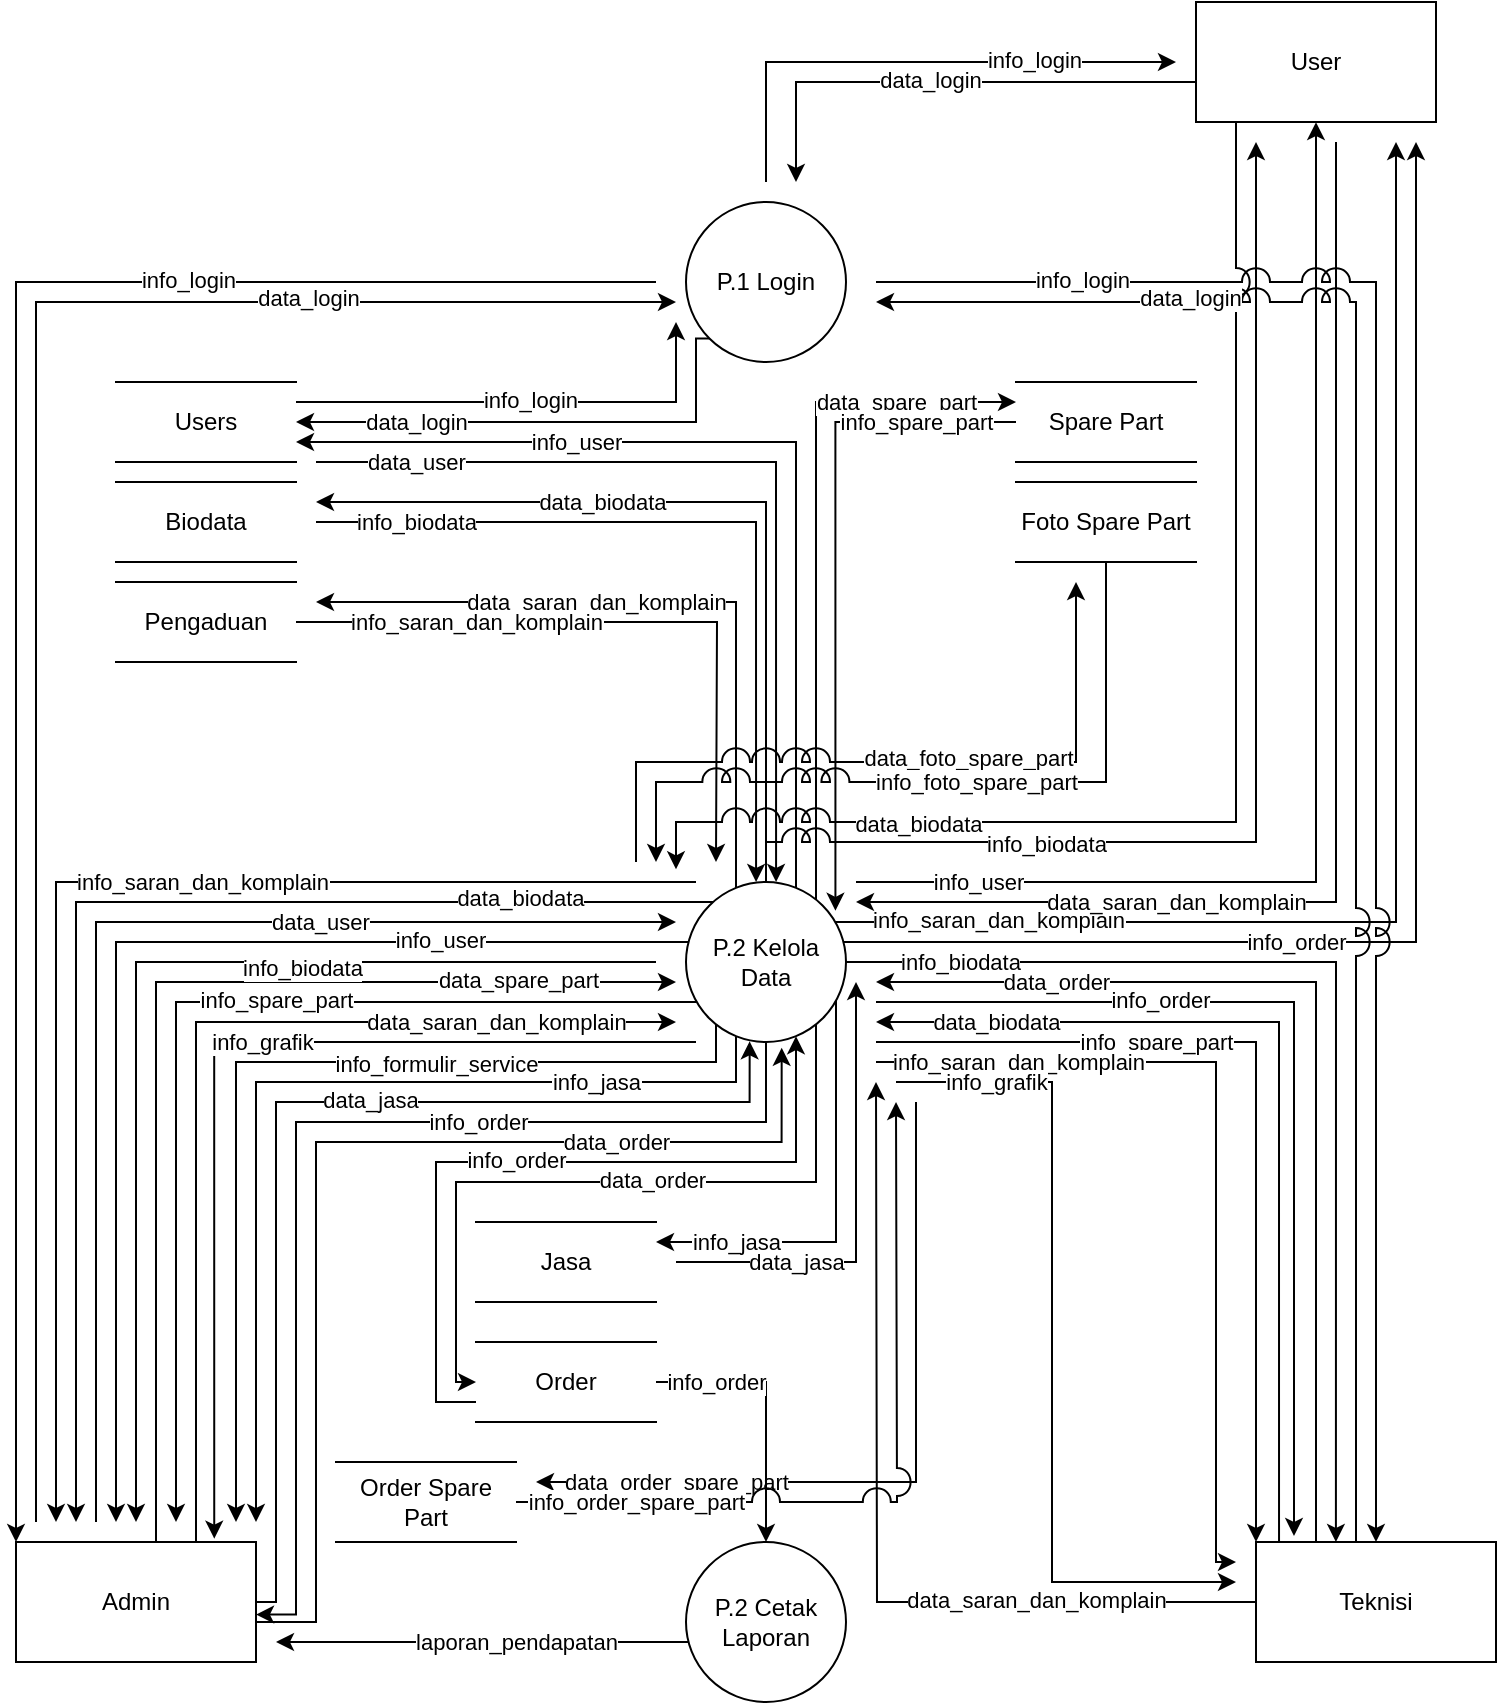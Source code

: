 <mxfile version="14.6.9" type="device"><diagram id="U1aUKd-oAJayT0kIwWHU" name="Page-1"><mxGraphModel dx="1038" dy="580" grid="1" gridSize="10" guides="1" tooltips="1" connect="1" arrows="1" fold="1" page="1" pageScale="1" pageWidth="850" pageHeight="1100" background="#ffffff" math="0" shadow="0"><root><mxCell id="0"/><mxCell id="1" parent="0"/><mxCell id="84pBoFDBWxEgKY70mwYB-7" style="edgeStyle=orthogonalEdgeStyle;rounded=0;orthogonalLoop=1;jettySize=auto;html=1;" parent="1" target="84pBoFDBWxEgKY70mwYB-1" edge="1"><mxGeometry relative="1" as="geometry"><mxPoint x="370" y="150" as="sourcePoint"/><Array as="points"><mxPoint x="50" y="150"/></Array></mxGeometry></mxCell><mxCell id="6ToEHtozlvZLyTVwhVOQ-12" value="info_login" style="edgeLabel;html=1;align=center;verticalAlign=middle;resizable=0;points=[];" parent="84pBoFDBWxEgKY70mwYB-7" vertex="1" connectable="0"><mxGeometry x="-0.507" y="-1" relative="1" as="geometry"><mxPoint as="offset"/></mxGeometry></mxCell><mxCell id="6ToEHtozlvZLyTVwhVOQ-20" style="edgeStyle=orthogonalEdgeStyle;rounded=0;orthogonalLoop=1;jettySize=auto;html=1;" parent="1" source="84pBoFDBWxEgKY70mwYB-1" edge="1"><mxGeometry relative="1" as="geometry"><mxPoint x="380" y="500" as="targetPoint"/><Array as="points"><mxPoint x="120" y="500"/></Array></mxGeometry></mxCell><mxCell id="6ToEHtozlvZLyTVwhVOQ-21" value="data_spare_part" style="edgeLabel;html=1;align=center;verticalAlign=middle;resizable=0;points=[];" parent="6ToEHtozlvZLyTVwhVOQ-20" vertex="1" connectable="0"><mxGeometry x="0.502" y="1" relative="1" as="geometry"><mxPoint x="55" as="offset"/></mxGeometry></mxCell><mxCell id="6ToEHtozlvZLyTVwhVOQ-27" style="edgeStyle=orthogonalEdgeStyle;rounded=0;orthogonalLoop=1;jettySize=auto;html=1;" parent="1" edge="1"><mxGeometry relative="1" as="geometry"><mxPoint x="380" y="470" as="targetPoint"/><mxPoint x="90" y="770" as="sourcePoint"/><Array as="points"><mxPoint x="90" y="770"/><mxPoint x="90" y="470"/></Array></mxGeometry></mxCell><mxCell id="6ToEHtozlvZLyTVwhVOQ-28" value="data_user" style="edgeLabel;html=1;align=center;verticalAlign=middle;resizable=0;points=[];" parent="6ToEHtozlvZLyTVwhVOQ-27" vertex="1" connectable="0"><mxGeometry x="0.395" relative="1" as="geometry"><mxPoint as="offset"/></mxGeometry></mxCell><mxCell id="6ToEHtozlvZLyTVwhVOQ-37" style="edgeStyle=orthogonalEdgeStyle;rounded=0;orthogonalLoop=1;jettySize=auto;html=1;" parent="1" source="84pBoFDBWxEgKY70mwYB-1" edge="1"><mxGeometry relative="1" as="geometry"><mxPoint x="380" y="520" as="targetPoint"/><Array as="points"><mxPoint x="140" y="520"/></Array></mxGeometry></mxCell><mxCell id="6ToEHtozlvZLyTVwhVOQ-38" value="data_saran_dan_komplain" style="edgeLabel;html=1;align=center;verticalAlign=middle;resizable=0;points=[];" parent="6ToEHtozlvZLyTVwhVOQ-37" vertex="1" connectable="0"><mxGeometry x="0.608" y="-3" relative="1" as="geometry"><mxPoint x="8" y="-3" as="offset"/></mxGeometry></mxCell><mxCell id="6ToEHtozlvZLyTVwhVOQ-62" style="edgeStyle=orthogonalEdgeStyle;rounded=0;orthogonalLoop=1;jettySize=auto;html=1;entryX=0.398;entryY=0.996;entryDx=0;entryDy=0;entryPerimeter=0;" parent="1" source="84pBoFDBWxEgKY70mwYB-1" target="84pBoFDBWxEgKY70mwYB-3" edge="1"><mxGeometry relative="1" as="geometry"><Array as="points"><mxPoint x="180" y="810"/><mxPoint x="180" y="560"/><mxPoint x="417" y="560"/></Array></mxGeometry></mxCell><mxCell id="6ToEHtozlvZLyTVwhVOQ-63" value="data_jasa" style="edgeLabel;html=1;align=center;verticalAlign=middle;resizable=0;points=[];" parent="6ToEHtozlvZLyTVwhVOQ-62" vertex="1" connectable="0"><mxGeometry x="0.164" y="1" relative="1" as="geometry"><mxPoint as="offset"/></mxGeometry></mxCell><mxCell id="6ToEHtozlvZLyTVwhVOQ-71" style="edgeStyle=orthogonalEdgeStyle;rounded=0;orthogonalLoop=1;jettySize=auto;html=1;entryX=0.598;entryY=1.036;entryDx=0;entryDy=0;entryPerimeter=0;" parent="1" source="84pBoFDBWxEgKY70mwYB-1" target="84pBoFDBWxEgKY70mwYB-3" edge="1"><mxGeometry relative="1" as="geometry"><Array as="points"><mxPoint x="200" y="820"/><mxPoint x="200" y="580"/><mxPoint x="433" y="580"/></Array></mxGeometry></mxCell><mxCell id="6ToEHtozlvZLyTVwhVOQ-72" value="data_order" style="edgeLabel;html=1;align=center;verticalAlign=middle;resizable=0;points=[];" parent="6ToEHtozlvZLyTVwhVOQ-71" vertex="1" connectable="0"><mxGeometry x="0.443" relative="1" as="geometry"><mxPoint x="23" as="offset"/></mxGeometry></mxCell><mxCell id="84pBoFDBWxEgKY70mwYB-1" value="Admin" style="rounded=0;whiteSpace=wrap;html=1;" parent="1" vertex="1"><mxGeometry x="50" y="780" width="120" height="60" as="geometry"/></mxCell><mxCell id="84pBoFDBWxEgKY70mwYB-15" style="edgeStyle=orthogonalEdgeStyle;rounded=0;orthogonalLoop=1;jettySize=auto;html=1;entryX=1;entryY=0.5;entryDx=0;entryDy=0;exitX=0;exitY=1;exitDx=0;exitDy=0;" parent="1" source="84pBoFDBWxEgKY70mwYB-2" target="84pBoFDBWxEgKY70mwYB-11" edge="1"><mxGeometry relative="1" as="geometry"><mxPoint x="230" y="50.0" as="targetPoint"/><mxPoint x="400" y="100" as="sourcePoint"/><Array as="points"><mxPoint x="390" y="178"/><mxPoint x="390" y="220"/></Array></mxGeometry></mxCell><mxCell id="6ToEHtozlvZLyTVwhVOQ-14" value="data_login" style="edgeLabel;html=1;align=center;verticalAlign=middle;resizable=0;points=[];" parent="84pBoFDBWxEgKY70mwYB-15" vertex="1" connectable="0"><mxGeometry x="0.52" relative="1" as="geometry"><mxPoint as="offset"/></mxGeometry></mxCell><mxCell id="84pBoFDBWxEgKY70mwYB-2" value="P.1 Login" style="ellipse;whiteSpace=wrap;html=1;aspect=fixed;" parent="1" vertex="1"><mxGeometry x="385" y="110" width="80" height="80" as="geometry"/></mxCell><mxCell id="84pBoFDBWxEgKY70mwYB-18" style="edgeStyle=orthogonalEdgeStyle;rounded=0;orthogonalLoop=1;jettySize=auto;html=1;" parent="1" edge="1"><mxGeometry relative="1" as="geometry"><mxPoint x="110" y="770" as="targetPoint"/><mxPoint x="370" y="490" as="sourcePoint"/><Array as="points"><mxPoint x="110" y="490"/><mxPoint x="110" y="770"/></Array></mxGeometry></mxCell><mxCell id="6ToEHtozlvZLyTVwhVOQ-13" value="info_biodata" style="edgeLabel;html=1;align=center;verticalAlign=middle;resizable=0;points=[];" parent="84pBoFDBWxEgKY70mwYB-18" vertex="1" connectable="0"><mxGeometry x="-0.344" y="3" relative="1" as="geometry"><mxPoint as="offset"/></mxGeometry></mxCell><mxCell id="6ToEHtozlvZLyTVwhVOQ-1" style="edgeStyle=orthogonalEdgeStyle;rounded=0;orthogonalLoop=1;jettySize=auto;html=1;entryX=0.333;entryY=0;entryDx=0;entryDy=0;entryPerimeter=0;" parent="1" source="84pBoFDBWxEgKY70mwYB-3" target="84pBoFDBWxEgKY70mwYB-5" edge="1"><mxGeometry relative="1" as="geometry"><mxPoint x="710" y="770" as="targetPoint"/><Array as="points"><mxPoint x="710" y="490"/></Array></mxGeometry></mxCell><mxCell id="6ToEHtozlvZLyTVwhVOQ-8" value="info_biodata" style="edgeLabel;html=1;align=center;verticalAlign=middle;resizable=0;points=[];" parent="6ToEHtozlvZLyTVwhVOQ-1" vertex="1" connectable="0"><mxGeometry x="-0.616" y="-2" relative="1" as="geometry"><mxPoint x="-46" y="-2" as="offset"/></mxGeometry></mxCell><mxCell id="6ToEHtozlvZLyTVwhVOQ-22" style="edgeStyle=orthogonalEdgeStyle;rounded=0;orthogonalLoop=1;jettySize=auto;html=1;" parent="1" source="84pBoFDBWxEgKY70mwYB-3" edge="1"><mxGeometry relative="1" as="geometry"><mxPoint x="130" y="770" as="targetPoint"/><Array as="points"><mxPoint x="130" y="510"/><mxPoint x="130" y="770"/></Array></mxGeometry></mxCell><mxCell id="6ToEHtozlvZLyTVwhVOQ-23" value="info_spare_part" style="edgeLabel;html=1;align=center;verticalAlign=middle;resizable=0;points=[];" parent="6ToEHtozlvZLyTVwhVOQ-22" vertex="1" connectable="0"><mxGeometry x="-0.69" y="-1" relative="1" as="geometry"><mxPoint x="-130" as="offset"/></mxGeometry></mxCell><mxCell id="6ToEHtozlvZLyTVwhVOQ-24" style="edgeStyle=orthogonalEdgeStyle;rounded=0;orthogonalLoop=1;jettySize=auto;html=1;" parent="1" source="84pBoFDBWxEgKY70mwYB-3" edge="1"><mxGeometry relative="1" as="geometry"><mxPoint x="100" y="770" as="targetPoint"/><Array as="points"><mxPoint x="100" y="480"/><mxPoint x="100" y="770"/></Array></mxGeometry></mxCell><mxCell id="6ToEHtozlvZLyTVwhVOQ-25" value="info_user" style="edgeLabel;html=1;align=center;verticalAlign=middle;resizable=0;points=[];" parent="6ToEHtozlvZLyTVwhVOQ-24" vertex="1" connectable="0"><mxGeometry x="-0.568" y="-1" relative="1" as="geometry"><mxPoint as="offset"/></mxGeometry></mxCell><mxCell id="6ToEHtozlvZLyTVwhVOQ-29" style="edgeStyle=orthogonalEdgeStyle;rounded=0;orthogonalLoop=1;jettySize=auto;html=1;" parent="1" source="84pBoFDBWxEgKY70mwYB-3" edge="1"><mxGeometry relative="1" as="geometry"><mxPoint x="200" y="260" as="targetPoint"/><Array as="points"><mxPoint x="425" y="260"/><mxPoint x="260" y="260"/></Array></mxGeometry></mxCell><mxCell id="6ToEHtozlvZLyTVwhVOQ-30" value="data_biodata" style="edgeLabel;html=1;align=center;verticalAlign=middle;resizable=0;points=[];" parent="6ToEHtozlvZLyTVwhVOQ-29" vertex="1" connectable="0"><mxGeometry x="0.42" y="1" relative="1" as="geometry"><mxPoint x="22" y="-1" as="offset"/></mxGeometry></mxCell><mxCell id="6ToEHtozlvZLyTVwhVOQ-33" style="edgeStyle=orthogonalEdgeStyle;rounded=0;orthogonalLoop=1;jettySize=auto;html=1;" parent="1" source="84pBoFDBWxEgKY70mwYB-3" edge="1"><mxGeometry relative="1" as="geometry"><mxPoint x="80" y="770" as="targetPoint"/><Array as="points"><mxPoint x="80" y="460"/><mxPoint x="80" y="770"/></Array></mxGeometry></mxCell><mxCell id="6ToEHtozlvZLyTVwhVOQ-34" value="data_biodata" style="edgeLabel;html=1;align=center;verticalAlign=middle;resizable=0;points=[];" parent="6ToEHtozlvZLyTVwhVOQ-33" vertex="1" connectable="0"><mxGeometry x="-0.693" y="-2" relative="1" as="geometry"><mxPoint as="offset"/></mxGeometry></mxCell><mxCell id="6ToEHtozlvZLyTVwhVOQ-35" style="edgeStyle=orthogonalEdgeStyle;rounded=0;orthogonalLoop=1;jettySize=auto;html=1;" parent="1" edge="1"><mxGeometry relative="1" as="geometry"><mxPoint x="70" y="770" as="targetPoint"/><mxPoint x="390" y="450" as="sourcePoint"/><Array as="points"><mxPoint x="70" y="450"/><mxPoint x="70" y="770"/></Array></mxGeometry></mxCell><mxCell id="6ToEHtozlvZLyTVwhVOQ-36" value="info_saran_dan_komplain" style="edgeLabel;html=1;align=center;verticalAlign=middle;resizable=0;points=[];" parent="6ToEHtozlvZLyTVwhVOQ-35" vertex="1" connectable="0"><mxGeometry x="-0.145" relative="1" as="geometry"><mxPoint x="26" as="offset"/></mxGeometry></mxCell><mxCell id="6ToEHtozlvZLyTVwhVOQ-39" style="edgeStyle=orthogonalEdgeStyle;rounded=0;orthogonalLoop=1;jettySize=auto;html=1;entryX=0.826;entryY=-0.028;entryDx=0;entryDy=0;entryPerimeter=0;" parent="1" target="84pBoFDBWxEgKY70mwYB-1" edge="1"><mxGeometry relative="1" as="geometry"><mxPoint x="390" y="530" as="sourcePoint"/><Array as="points"><mxPoint x="149" y="530"/></Array></mxGeometry></mxCell><mxCell id="6ToEHtozlvZLyTVwhVOQ-40" value="info_grafik" style="edgeLabel;html=1;align=center;verticalAlign=middle;resizable=0;points=[];" parent="6ToEHtozlvZLyTVwhVOQ-39" vertex="1" connectable="0"><mxGeometry x="-0.11" relative="1" as="geometry"><mxPoint as="offset"/></mxGeometry></mxCell><mxCell id="6ToEHtozlvZLyTVwhVOQ-41" style="edgeStyle=orthogonalEdgeStyle;rounded=0;orthogonalLoop=1;jettySize=auto;html=1;" parent="1" source="84pBoFDBWxEgKY70mwYB-3" edge="1"><mxGeometry relative="1" as="geometry"><mxPoint x="160.0" y="770" as="targetPoint"/><Array as="points"><mxPoint x="400" y="540"/><mxPoint x="160" y="540"/></Array></mxGeometry></mxCell><mxCell id="6ToEHtozlvZLyTVwhVOQ-42" value="info_formulir_service" style="edgeLabel;html=1;align=center;verticalAlign=middle;resizable=0;points=[];" parent="6ToEHtozlvZLyTVwhVOQ-41" vertex="1" connectable="0"><mxGeometry x="-0.296" y="1" relative="1" as="geometry"><mxPoint x="13" as="offset"/></mxGeometry></mxCell><mxCell id="6ToEHtozlvZLyTVwhVOQ-44" style="edgeStyle=orthogonalEdgeStyle;rounded=0;orthogonalLoop=1;jettySize=auto;html=1;entryX=1;entryY=0.75;entryDx=0;entryDy=0;" parent="1" source="84pBoFDBWxEgKY70mwYB-3" target="84pBoFDBWxEgKY70mwYB-11" edge="1"><mxGeometry relative="1" as="geometry"><Array as="points"><mxPoint x="440" y="230"/></Array></mxGeometry></mxCell><mxCell id="6ToEHtozlvZLyTVwhVOQ-45" value="info_user" style="edgeLabel;html=1;align=center;verticalAlign=middle;resizable=0;points=[];" parent="6ToEHtozlvZLyTVwhVOQ-44" vertex="1" connectable="0"><mxGeometry x="0.409" y="2" relative="1" as="geometry"><mxPoint y="-2" as="offset"/></mxGeometry></mxCell><mxCell id="6ToEHtozlvZLyTVwhVOQ-49" style="edgeStyle=orthogonalEdgeStyle;rounded=0;orthogonalLoop=1;jettySize=auto;html=1;entryX=0;entryY=0.25;entryDx=0;entryDy=0;" parent="1" source="84pBoFDBWxEgKY70mwYB-3" target="6ToEHtozlvZLyTVwhVOQ-48" edge="1"><mxGeometry relative="1" as="geometry"><mxPoint x="470" y="210" as="targetPoint"/><Array as="points"><mxPoint x="450" y="210"/></Array></mxGeometry></mxCell><mxCell id="6ToEHtozlvZLyTVwhVOQ-50" value="data_spare_part" style="edgeLabel;html=1;align=center;verticalAlign=middle;resizable=0;points=[];" parent="6ToEHtozlvZLyTVwhVOQ-49" vertex="1" connectable="0"><mxGeometry x="0.77" relative="1" as="geometry"><mxPoint x="-20" as="offset"/></mxGeometry></mxCell><mxCell id="6ToEHtozlvZLyTVwhVOQ-54" style="edgeStyle=orthogonalEdgeStyle;rounded=0;orthogonalLoop=1;jettySize=auto;html=1;" parent="1" source="84pBoFDBWxEgKY70mwYB-3" edge="1"><mxGeometry relative="1" as="geometry"><mxPoint x="370" y="630" as="targetPoint"/><Array as="points"><mxPoint x="460" y="630"/></Array></mxGeometry></mxCell><mxCell id="6ToEHtozlvZLyTVwhVOQ-55" value="info_jasa" style="edgeLabel;html=1;align=center;verticalAlign=middle;resizable=0;points=[];" parent="6ToEHtozlvZLyTVwhVOQ-54" vertex="1" connectable="0"><mxGeometry x="0.489" y="3" relative="1" as="geometry"><mxPoint x="-14" y="-3" as="offset"/></mxGeometry></mxCell><mxCell id="6ToEHtozlvZLyTVwhVOQ-56" style="edgeStyle=orthogonalEdgeStyle;rounded=0;orthogonalLoop=1;jettySize=auto;html=1;" parent="1" edge="1"><mxGeometry relative="1" as="geometry"><mxPoint x="470" y="500" as="targetPoint"/><mxPoint x="380" y="640" as="sourcePoint"/><Array as="points"><mxPoint x="380" y="640"/><mxPoint x="470" y="640"/></Array></mxGeometry></mxCell><mxCell id="6ToEHtozlvZLyTVwhVOQ-59" value="data_jasa" style="edgeLabel;html=1;align=center;verticalAlign=middle;resizable=0;points=[];" parent="6ToEHtozlvZLyTVwhVOQ-56" vertex="1" connectable="0"><mxGeometry x="-0.045" y="-1" relative="1" as="geometry"><mxPoint x="-31" y="20" as="offset"/></mxGeometry></mxCell><mxCell id="6ToEHtozlvZLyTVwhVOQ-60" style="edgeStyle=orthogonalEdgeStyle;rounded=0;orthogonalLoop=1;jettySize=auto;html=1;" parent="1" source="84pBoFDBWxEgKY70mwYB-3" edge="1"><mxGeometry relative="1" as="geometry"><mxPoint x="170" y="770" as="targetPoint"/><Array as="points"><mxPoint x="410" y="550"/><mxPoint x="170" y="550"/></Array></mxGeometry></mxCell><mxCell id="6ToEHtozlvZLyTVwhVOQ-61" value="info_jasa" style="edgeLabel;html=1;align=center;verticalAlign=middle;resizable=0;points=[];" parent="6ToEHtozlvZLyTVwhVOQ-60" vertex="1" connectable="0"><mxGeometry x="-0.537" relative="1" as="geometry"><mxPoint x="19" as="offset"/></mxGeometry></mxCell><mxCell id="6ToEHtozlvZLyTVwhVOQ-65" style="edgeStyle=orthogonalEdgeStyle;rounded=0;orthogonalLoop=1;jettySize=auto;html=1;" parent="1" source="84pBoFDBWxEgKY70mwYB-3" edge="1"><mxGeometry relative="1" as="geometry"><mxPoint x="200" y="310" as="targetPoint"/><Array as="points"><mxPoint x="410" y="310"/></Array></mxGeometry></mxCell><mxCell id="6ToEHtozlvZLyTVwhVOQ-66" value="data_saran_dan_komplain" style="edgeLabel;html=1;align=center;verticalAlign=middle;resizable=0;points=[];" parent="6ToEHtozlvZLyTVwhVOQ-65" vertex="1" connectable="0"><mxGeometry x="0.626" y="1" relative="1" as="geometry"><mxPoint x="74" y="-1" as="offset"/></mxGeometry></mxCell><mxCell id="6ToEHtozlvZLyTVwhVOQ-69" style="edgeStyle=orthogonalEdgeStyle;rounded=0;orthogonalLoop=1;jettySize=auto;html=1;entryX=1;entryY=0.605;entryDx=0;entryDy=0;entryPerimeter=0;" parent="1" source="84pBoFDBWxEgKY70mwYB-3" target="84pBoFDBWxEgKY70mwYB-1" edge="1"><mxGeometry relative="1" as="geometry"><mxPoint x="190" y="790" as="targetPoint"/><Array as="points"><mxPoint x="425" y="570"/><mxPoint x="190" y="570"/><mxPoint x="190" y="816"/></Array></mxGeometry></mxCell><mxCell id="6ToEHtozlvZLyTVwhVOQ-70" value="info_order" style="edgeLabel;html=1;align=center;verticalAlign=middle;resizable=0;points=[];" parent="6ToEHtozlvZLyTVwhVOQ-69" vertex="1" connectable="0"><mxGeometry x="-0.31" y="2" relative="1" as="geometry"><mxPoint x="2" y="-2" as="offset"/></mxGeometry></mxCell><mxCell id="6ToEHtozlvZLyTVwhVOQ-74" style="edgeStyle=orthogonalEdgeStyle;rounded=0;orthogonalLoop=1;jettySize=auto;html=1;exitX=0;exitY=0.75;exitDx=0;exitDy=0;" parent="1" source="6ToEHtozlvZLyTVwhVOQ-73" target="84pBoFDBWxEgKY70mwYB-3" edge="1"><mxGeometry relative="1" as="geometry"><Array as="points"><mxPoint x="260" y="710"/><mxPoint x="260" y="590"/><mxPoint x="440" y="590"/></Array></mxGeometry></mxCell><mxCell id="6ToEHtozlvZLyTVwhVOQ-75" value="info_order" style="edgeLabel;html=1;align=center;verticalAlign=middle;resizable=0;points=[];" parent="6ToEHtozlvZLyTVwhVOQ-74" vertex="1" connectable="0"><mxGeometry x="0.206" y="1" relative="1" as="geometry"><mxPoint x="-51" as="offset"/></mxGeometry></mxCell><mxCell id="6ToEHtozlvZLyTVwhVOQ-76" style="edgeStyle=orthogonalEdgeStyle;rounded=0;orthogonalLoop=1;jettySize=auto;html=1;entryX=0;entryY=0.5;entryDx=0;entryDy=0;" parent="1" source="84pBoFDBWxEgKY70mwYB-3" target="6ToEHtozlvZLyTVwhVOQ-73" edge="1"><mxGeometry relative="1" as="geometry"><Array as="points"><mxPoint x="450" y="600"/><mxPoint x="270" y="600"/><mxPoint x="270" y="700"/></Array></mxGeometry></mxCell><mxCell id="6ToEHtozlvZLyTVwhVOQ-77" value="data_order" style="edgeLabel;html=1;align=center;verticalAlign=middle;resizable=0;points=[];" parent="6ToEHtozlvZLyTVwhVOQ-76" vertex="1" connectable="0"><mxGeometry x="-0.125" y="-1" relative="1" as="geometry"><mxPoint as="offset"/></mxGeometry></mxCell><mxCell id="6ToEHtozlvZLyTVwhVOQ-85" style="edgeStyle=orthogonalEdgeStyle;rounded=0;orthogonalLoop=1;jettySize=auto;html=1;" parent="1" edge="1"><mxGeometry relative="1" as="geometry"><mxPoint x="689" y="777" as="targetPoint"/><mxPoint x="480" y="510" as="sourcePoint"/><Array as="points"><mxPoint x="689" y="510"/></Array></mxGeometry></mxCell><mxCell id="6ToEHtozlvZLyTVwhVOQ-86" value="info_order" style="edgeLabel;html=1;align=center;verticalAlign=middle;resizable=0;points=[];" parent="6ToEHtozlvZLyTVwhVOQ-85" vertex="1" connectable="0"><mxGeometry x="-0.483" y="1" relative="1" as="geometry"><mxPoint x="19" as="offset"/></mxGeometry></mxCell><mxCell id="6ToEHtozlvZLyTVwhVOQ-87" style="edgeStyle=orthogonalEdgeStyle;rounded=0;orthogonalLoop=1;jettySize=auto;html=1;entryX=0.096;entryY=0.009;entryDx=0;entryDy=0;entryPerimeter=0;exitX=0.096;exitY=0.009;exitDx=0;exitDy=0;exitPerimeter=0;" parent="1" source="84pBoFDBWxEgKY70mwYB-5" edge="1"><mxGeometry relative="1" as="geometry"><mxPoint x="480" y="520" as="targetPoint"/><Array as="points"><mxPoint x="682" y="520"/></Array></mxGeometry></mxCell><mxCell id="6ToEHtozlvZLyTVwhVOQ-88" value="data_biodata" style="edgeLabel;html=1;align=center;verticalAlign=middle;resizable=0;points=[];" parent="6ToEHtozlvZLyTVwhVOQ-87" vertex="1" connectable="0"><mxGeometry x="-0.748" y="2" relative="1" as="geometry"><mxPoint x="-140" y="-203" as="offset"/></mxGeometry></mxCell><mxCell id="6ToEHtozlvZLyTVwhVOQ-89" style="edgeStyle=orthogonalEdgeStyle;rounded=0;orthogonalLoop=1;jettySize=auto;html=1;entryX=0;entryY=0;entryDx=0;entryDy=0;" parent="1" target="84pBoFDBWxEgKY70mwYB-5" edge="1"><mxGeometry relative="1" as="geometry"><mxPoint x="480" y="530" as="sourcePoint"/><Array as="points"><mxPoint x="670" y="530"/></Array></mxGeometry></mxCell><mxCell id="6ToEHtozlvZLyTVwhVOQ-90" value="info_spare_part" style="edgeLabel;html=1;align=center;verticalAlign=middle;resizable=0;points=[];" parent="6ToEHtozlvZLyTVwhVOQ-89" vertex="1" connectable="0"><mxGeometry x="-0.428" y="-1" relative="1" as="geometry"><mxPoint x="14" y="-1" as="offset"/></mxGeometry></mxCell><mxCell id="6ToEHtozlvZLyTVwhVOQ-91" style="edgeStyle=orthogonalEdgeStyle;rounded=0;orthogonalLoop=1;jettySize=auto;html=1;" parent="1" edge="1"><mxGeometry relative="1" as="geometry"><mxPoint x="660" y="790" as="targetPoint"/><mxPoint x="480" y="540" as="sourcePoint"/><Array as="points"><mxPoint x="650" y="540"/><mxPoint x="650" y="790"/></Array></mxGeometry></mxCell><mxCell id="6ToEHtozlvZLyTVwhVOQ-94" value="info_saran_dan_komplain" style="edgeLabel;html=1;align=center;verticalAlign=middle;resizable=0;points=[];" parent="6ToEHtozlvZLyTVwhVOQ-91" vertex="1" connectable="0"><mxGeometry x="-0.807" y="-2" relative="1" as="geometry"><mxPoint x="29" y="-2" as="offset"/></mxGeometry></mxCell><mxCell id="6ToEHtozlvZLyTVwhVOQ-97" style="edgeStyle=orthogonalEdgeStyle;rounded=0;orthogonalLoop=1;jettySize=auto;html=1;" parent="1" edge="1"><mxGeometry relative="1" as="geometry"><mxPoint x="660" y="800" as="targetPoint"/><mxPoint x="490" y="550" as="sourcePoint"/><Array as="points"><mxPoint x="490" y="550"/><mxPoint x="568" y="550"/><mxPoint x="568" y="800"/></Array></mxGeometry></mxCell><mxCell id="6ToEHtozlvZLyTVwhVOQ-98" value="info_grafik" style="edgeLabel;html=1;align=center;verticalAlign=middle;resizable=0;points=[];" parent="6ToEHtozlvZLyTVwhVOQ-97" vertex="1" connectable="0"><mxGeometry x="0.641" relative="1" as="geometry"><mxPoint x="-45" y="-250" as="offset"/></mxGeometry></mxCell><mxCell id="lqfVMm_yyzIFbaKOmKhm-1" style="edgeStyle=orthogonalEdgeStyle;rounded=0;orthogonalLoop=1;jettySize=auto;html=1;" parent="1" source="84pBoFDBWxEgKY70mwYB-3" edge="1"><mxGeometry relative="1" as="geometry"><mxPoint x="750" y="80" as="targetPoint"/><Array as="points"><mxPoint x="750" y="480"/></Array></mxGeometry></mxCell><mxCell id="lqfVMm_yyzIFbaKOmKhm-2" value="info_order" style="edgeLabel;html=1;align=center;verticalAlign=middle;resizable=0;points=[];" parent="lqfVMm_yyzIFbaKOmKhm-1" vertex="1" connectable="0"><mxGeometry x="-0.652" relative="1" as="geometry"><mxPoint x="107" as="offset"/></mxGeometry></mxCell><mxCell id="lqfVMm_yyzIFbaKOmKhm-3" style="edgeStyle=orthogonalEdgeStyle;rounded=0;orthogonalLoop=1;jettySize=auto;html=1;" parent="1" source="84pBoFDBWxEgKY70mwYB-3" edge="1"><mxGeometry relative="1" as="geometry"><mxPoint x="740" y="80" as="targetPoint"/><Array as="points"><mxPoint x="740" y="470"/></Array></mxGeometry></mxCell><mxCell id="lqfVMm_yyzIFbaKOmKhm-4" value="info_saran_dan_komplain" style="edgeLabel;html=1;align=center;verticalAlign=middle;resizable=0;points=[];" parent="lqfVMm_yyzIFbaKOmKhm-3" vertex="1" connectable="0"><mxGeometry x="-0.565" y="1" relative="1" as="geometry"><mxPoint x="-65" as="offset"/></mxGeometry></mxCell><mxCell id="lqfVMm_yyzIFbaKOmKhm-5" style="edgeStyle=orthogonalEdgeStyle;rounded=0;orthogonalLoop=1;jettySize=auto;html=1;" parent="1" edge="1"><mxGeometry relative="1" as="geometry"><mxPoint x="470" y="460" as="targetPoint"/><mxPoint x="710" y="80" as="sourcePoint"/><Array as="points"><mxPoint x="710" y="460"/></Array></mxGeometry></mxCell><mxCell id="lqfVMm_yyzIFbaKOmKhm-6" value="data_saran_dan_komplain" style="edgeLabel;html=1;align=center;verticalAlign=middle;resizable=0;points=[];" parent="lqfVMm_yyzIFbaKOmKhm-5" vertex="1" connectable="0"><mxGeometry x="-0.477" relative="1" as="geometry"><mxPoint x="-80" y="218" as="offset"/></mxGeometry></mxCell><mxCell id="lqfVMm_yyzIFbaKOmKhm-7" style="edgeStyle=orthogonalEdgeStyle;rounded=0;orthogonalLoop=1;jettySize=auto;html=1;" parent="1" edge="1"><mxGeometry relative="1" as="geometry"><mxPoint x="700" y="70.069" as="targetPoint"/><mxPoint x="470" y="450" as="sourcePoint"/><Array as="points"><mxPoint x="700" y="450"/></Array></mxGeometry></mxCell><mxCell id="lqfVMm_yyzIFbaKOmKhm-8" value="info_user" style="edgeLabel;html=1;align=center;verticalAlign=middle;resizable=0;points=[];" parent="lqfVMm_yyzIFbaKOmKhm-7" vertex="1" connectable="0"><mxGeometry x="-0.893" relative="1" as="geometry"><mxPoint x="28" as="offset"/></mxGeometry></mxCell><mxCell id="LcBlFU9vP80wthnImsX0-1" style="edgeStyle=orthogonalEdgeStyle;rounded=0;jumpStyle=arc;jumpSize=14;orthogonalLoop=1;jettySize=auto;html=1;" edge="1" parent="1" source="84pBoFDBWxEgKY70mwYB-3"><mxGeometry relative="1" as="geometry"><mxPoint x="670" y="80" as="targetPoint"/><Array as="points"><mxPoint x="425" y="430"/><mxPoint x="670" y="430"/><mxPoint x="670" y="80"/></Array></mxGeometry></mxCell><mxCell id="LcBlFU9vP80wthnImsX0-2" value="info_biodata" style="edgeLabel;html=1;align=center;verticalAlign=middle;resizable=0;points=[];" vertex="1" connectable="0" parent="LcBlFU9vP80wthnImsX0-1"><mxGeometry x="-0.482" y="-1" relative="1" as="geometry"><mxPoint as="offset"/></mxGeometry></mxCell><mxCell id="LcBlFU9vP80wthnImsX0-8" style="edgeStyle=orthogonalEdgeStyle;rounded=0;jumpStyle=arc;jumpSize=14;orthogonalLoop=1;jettySize=auto;html=1;" edge="1" parent="1"><mxGeometry relative="1" as="geometry"><mxPoint x="580" y="300" as="targetPoint"/><mxPoint x="360" y="440" as="sourcePoint"/><Array as="points"><mxPoint x="360" y="390"/><mxPoint x="580" y="390"/></Array></mxGeometry></mxCell><mxCell id="LcBlFU9vP80wthnImsX0-9" value="data_foto_spare_part" style="edgeLabel;html=1;align=center;verticalAlign=middle;resizable=0;points=[];" vertex="1" connectable="0" parent="LcBlFU9vP80wthnImsX0-8"><mxGeometry x="0.2" y="2" relative="1" as="geometry"><mxPoint as="offset"/></mxGeometry></mxCell><mxCell id="LcBlFU9vP80wthnImsX0-13" style="edgeStyle=orthogonalEdgeStyle;rounded=0;jumpStyle=arc;jumpSize=14;orthogonalLoop=1;jettySize=auto;html=1;" edge="1" parent="1"><mxGeometry relative="1" as="geometry"><mxPoint x="310" y="750" as="targetPoint"/><mxPoint x="500" y="560" as="sourcePoint"/><Array as="points"><mxPoint x="500" y="750"/></Array></mxGeometry></mxCell><mxCell id="LcBlFU9vP80wthnImsX0-14" value="data_order_spare_part" style="edgeLabel;html=1;align=center;verticalAlign=middle;resizable=0;points=[];" vertex="1" connectable="0" parent="LcBlFU9vP80wthnImsX0-13"><mxGeometry x="0.854" relative="1" as="geometry"><mxPoint x="42" as="offset"/></mxGeometry></mxCell><mxCell id="84pBoFDBWxEgKY70mwYB-3" value="P.2 Kelola Data" style="ellipse;whiteSpace=wrap;html=1;aspect=fixed;" parent="1" vertex="1"><mxGeometry x="385" y="450" width="80" height="80" as="geometry"/></mxCell><mxCell id="6ToEHtozlvZLyTVwhVOQ-78" style="edgeStyle=orthogonalEdgeStyle;rounded=0;orthogonalLoop=1;jettySize=auto;html=1;" parent="1" source="84pBoFDBWxEgKY70mwYB-4" edge="1"><mxGeometry relative="1" as="geometry"><mxPoint x="180.0" y="830" as="targetPoint"/><Array as="points"><mxPoint x="340" y="830"/><mxPoint x="340" y="830"/></Array></mxGeometry></mxCell><mxCell id="6ToEHtozlvZLyTVwhVOQ-79" value="laporan_pendapatan" style="edgeLabel;html=1;align=center;verticalAlign=middle;resizable=0;points=[];" parent="6ToEHtozlvZLyTVwhVOQ-78" vertex="1" connectable="0"><mxGeometry x="-0.27" y="-2" relative="1" as="geometry"><mxPoint x="-11" y="2" as="offset"/></mxGeometry></mxCell><mxCell id="84pBoFDBWxEgKY70mwYB-4" value="P.2 Cetak Laporan" style="ellipse;whiteSpace=wrap;html=1;aspect=fixed;" parent="1" vertex="1"><mxGeometry x="385" y="780" width="80" height="80" as="geometry"/></mxCell><mxCell id="84pBoFDBWxEgKY70mwYB-8" style="edgeStyle=orthogonalEdgeStyle;rounded=0;orthogonalLoop=1;jettySize=auto;html=1;jumpStyle=arc;jumpSize=14;" parent="1" target="84pBoFDBWxEgKY70mwYB-5" edge="1"><mxGeometry relative="1" as="geometry"><mxPoint x="480" y="150" as="sourcePoint"/><Array as="points"><mxPoint x="730" y="150"/></Array></mxGeometry></mxCell><mxCell id="6ToEHtozlvZLyTVwhVOQ-9" value="info_login" style="edgeLabel;html=1;align=center;verticalAlign=middle;resizable=0;points=[];" parent="84pBoFDBWxEgKY70mwYB-8" vertex="1" connectable="0"><mxGeometry x="-0.766" y="1" relative="1" as="geometry"><mxPoint as="offset"/></mxGeometry></mxCell><mxCell id="6ToEHtozlvZLyTVwhVOQ-83" style="edgeStyle=orthogonalEdgeStyle;rounded=0;orthogonalLoop=1;jettySize=auto;html=1;" parent="1" source="84pBoFDBWxEgKY70mwYB-5" edge="1"><mxGeometry relative="1" as="geometry"><mxPoint x="480" y="500" as="targetPoint"/><Array as="points"><mxPoint x="700" y="500"/></Array></mxGeometry></mxCell><mxCell id="6ToEHtozlvZLyTVwhVOQ-84" value="data_order" style="edgeLabel;html=1;align=center;verticalAlign=middle;resizable=0;points=[];" parent="6ToEHtozlvZLyTVwhVOQ-83" vertex="1" connectable="0"><mxGeometry x="0.44" y="2" relative="1" as="geometry"><mxPoint x="-50" y="-2" as="offset"/></mxGeometry></mxCell><mxCell id="6ToEHtozlvZLyTVwhVOQ-95" style="edgeStyle=orthogonalEdgeStyle;rounded=0;orthogonalLoop=1;jettySize=auto;html=1;" parent="1" source="84pBoFDBWxEgKY70mwYB-5" edge="1"><mxGeometry relative="1" as="geometry"><mxPoint x="480" y="550" as="targetPoint"/></mxGeometry></mxCell><mxCell id="6ToEHtozlvZLyTVwhVOQ-96" value="data_saran_dan_komplain" style="edgeLabel;html=1;align=center;verticalAlign=middle;resizable=0;points=[];" parent="6ToEHtozlvZLyTVwhVOQ-95" vertex="1" connectable="0"><mxGeometry x="-0.43" y="-1" relative="1" as="geometry"><mxPoint x="18" as="offset"/></mxGeometry></mxCell><mxCell id="84pBoFDBWxEgKY70mwYB-5" value="Teknisi" style="rounded=0;whiteSpace=wrap;html=1;" parent="1" vertex="1"><mxGeometry x="670" y="780" width="120" height="60" as="geometry"/></mxCell><mxCell id="84pBoFDBWxEgKY70mwYB-9" style="edgeStyle=orthogonalEdgeStyle;rounded=0;orthogonalLoop=1;jettySize=auto;html=1;" parent="1" edge="1"><mxGeometry relative="1" as="geometry"><mxPoint x="425" y="100" as="sourcePoint"/><mxPoint x="630" y="40" as="targetPoint"/><Array as="points"><mxPoint x="425" y="40"/></Array></mxGeometry></mxCell><mxCell id="6ToEHtozlvZLyTVwhVOQ-18" value="info_login" style="edgeLabel;html=1;align=center;verticalAlign=middle;resizable=0;points=[];" parent="84pBoFDBWxEgKY70mwYB-9" vertex="1" connectable="0"><mxGeometry x="0.463" y="1" relative="1" as="geometry"><mxPoint as="offset"/></mxGeometry></mxCell><mxCell id="84pBoFDBWxEgKY70mwYB-23" style="edgeStyle=orthogonalEdgeStyle;rounded=0;orthogonalLoop=1;jettySize=auto;html=1;" parent="1" source="84pBoFDBWxEgKY70mwYB-6" edge="1"><mxGeometry relative="1" as="geometry"><mxPoint x="440" y="100" as="targetPoint"/><Array as="points"><mxPoint x="440" y="50"/><mxPoint x="440" y="100"/></Array></mxGeometry></mxCell><mxCell id="6ToEHtozlvZLyTVwhVOQ-17" value="data_login" style="edgeLabel;html=1;align=center;verticalAlign=middle;resizable=0;points=[];" parent="84pBoFDBWxEgKY70mwYB-23" vertex="1" connectable="0"><mxGeometry x="0.066" y="-1" relative="1" as="geometry"><mxPoint as="offset"/></mxGeometry></mxCell><mxCell id="LcBlFU9vP80wthnImsX0-3" style="edgeStyle=orthogonalEdgeStyle;rounded=0;jumpStyle=arc;jumpSize=14;orthogonalLoop=1;jettySize=auto;html=1;" edge="1" parent="1" source="84pBoFDBWxEgKY70mwYB-6"><mxGeometry relative="1" as="geometry"><mxPoint x="380" y="443.657" as="targetPoint"/><Array as="points"><mxPoint x="660" y="420"/><mxPoint x="380" y="420"/></Array></mxGeometry></mxCell><mxCell id="LcBlFU9vP80wthnImsX0-4" value="data_biodata" style="edgeLabel;html=1;align=center;verticalAlign=middle;resizable=0;points=[];" vertex="1" connectable="0" parent="LcBlFU9vP80wthnImsX0-3"><mxGeometry x="0.636" y="1" relative="1" as="geometry"><mxPoint x="25" as="offset"/></mxGeometry></mxCell><mxCell id="84pBoFDBWxEgKY70mwYB-6" value="User" style="rounded=0;whiteSpace=wrap;html=1;" parent="1" vertex="1"><mxGeometry x="640" y="10" width="120" height="60" as="geometry"/></mxCell><mxCell id="6ToEHtozlvZLyTVwhVOQ-15" style="edgeStyle=orthogonalEdgeStyle;rounded=0;orthogonalLoop=1;jettySize=auto;html=1;" parent="1" source="84pBoFDBWxEgKY70mwYB-11" edge="1"><mxGeometry relative="1" as="geometry"><mxPoint x="380" y="170" as="targetPoint"/><Array as="points"><mxPoint x="380" y="210"/></Array></mxGeometry></mxCell><mxCell id="6ToEHtozlvZLyTVwhVOQ-16" value="info_login" style="edgeLabel;html=1;align=center;verticalAlign=middle;resizable=0;points=[];" parent="6ToEHtozlvZLyTVwhVOQ-15" vertex="1" connectable="0"><mxGeometry x="0.017" y="1" relative="1" as="geometry"><mxPoint as="offset"/></mxGeometry></mxCell><mxCell id="6ToEHtozlvZLyTVwhVOQ-46" style="edgeStyle=orthogonalEdgeStyle;rounded=0;orthogonalLoop=1;jettySize=auto;html=1;entryX=0.563;entryY=0;entryDx=0;entryDy=0;entryPerimeter=0;" parent="1" target="84pBoFDBWxEgKY70mwYB-3" edge="1"><mxGeometry relative="1" as="geometry"><mxPoint x="200" y="240" as="sourcePoint"/><Array as="points"><mxPoint x="430" y="240"/></Array></mxGeometry></mxCell><mxCell id="6ToEHtozlvZLyTVwhVOQ-47" value="data_user" style="edgeLabel;html=1;align=center;verticalAlign=middle;resizable=0;points=[];" parent="6ToEHtozlvZLyTVwhVOQ-46" vertex="1" connectable="0"><mxGeometry x="-0.86" y="-2" relative="1" as="geometry"><mxPoint x="19" y="-2" as="offset"/></mxGeometry></mxCell><mxCell id="84pBoFDBWxEgKY70mwYB-11" value="Users" style="shape=partialRectangle;whiteSpace=wrap;html=1;left=0;right=0;fillColor=none;" parent="1" vertex="1"><mxGeometry x="100" y="200" width="90" height="40" as="geometry"/></mxCell><mxCell id="84pBoFDBWxEgKY70mwYB-19" style="edgeStyle=orthogonalEdgeStyle;rounded=0;orthogonalLoop=1;jettySize=auto;html=1;" parent="1" edge="1"><mxGeometry relative="1" as="geometry"><mxPoint x="380" y="160.0" as="targetPoint"/><mxPoint x="60" y="770" as="sourcePoint"/><Array as="points"><mxPoint x="60" y="760"/><mxPoint x="60" y="160"/></Array></mxGeometry></mxCell><mxCell id="6ToEHtozlvZLyTVwhVOQ-11" value="data_login" style="edgeLabel;html=1;align=center;verticalAlign=middle;resizable=0;points=[];" parent="84pBoFDBWxEgKY70mwYB-19" vertex="1" connectable="0"><mxGeometry x="0.604" y="2" relative="1" as="geometry"><mxPoint as="offset"/></mxGeometry></mxCell><mxCell id="84pBoFDBWxEgKY70mwYB-21" style="edgeStyle=orthogonalEdgeStyle;rounded=0;orthogonalLoop=1;jettySize=auto;html=1;jumpStyle=arc;jumpSize=14;" parent="1" edge="1"><mxGeometry relative="1" as="geometry"><mxPoint x="720" y="780" as="sourcePoint"/><mxPoint x="480" y="160" as="targetPoint"/><Array as="points"><mxPoint x="720" y="160"/><mxPoint x="520" y="160"/></Array></mxGeometry></mxCell><mxCell id="6ToEHtozlvZLyTVwhVOQ-10" value="data_login" style="edgeLabel;html=1;align=center;verticalAlign=middle;resizable=0;points=[];" parent="84pBoFDBWxEgKY70mwYB-21" vertex="1" connectable="0"><mxGeometry x="0.635" y="-2" relative="1" as="geometry"><mxPoint as="offset"/></mxGeometry></mxCell><mxCell id="6ToEHtozlvZLyTVwhVOQ-31" style="edgeStyle=orthogonalEdgeStyle;rounded=0;orthogonalLoop=1;jettySize=auto;html=1;entryX=0.438;entryY=0;entryDx=0;entryDy=0;entryPerimeter=0;" parent="1" target="84pBoFDBWxEgKY70mwYB-3" edge="1"><mxGeometry relative="1" as="geometry"><mxPoint x="200" y="270" as="sourcePoint"/><mxPoint x="420" y="440" as="targetPoint"/><Array as="points"><mxPoint x="260" y="270"/><mxPoint x="420" y="270"/></Array></mxGeometry></mxCell><mxCell id="6ToEHtozlvZLyTVwhVOQ-32" value="info_biodata" style="edgeLabel;html=1;align=center;verticalAlign=middle;resizable=0;points=[];" parent="6ToEHtozlvZLyTVwhVOQ-31" vertex="1" connectable="0"><mxGeometry x="0.028" relative="1" as="geometry"><mxPoint x="-156" as="offset"/></mxGeometry></mxCell><mxCell id="6ToEHtozlvZLyTVwhVOQ-4" value="Biodata" style="shape=partialRectangle;whiteSpace=wrap;html=1;left=0;right=0;fillColor=none;" parent="1" vertex="1"><mxGeometry x="100" y="250" width="90" height="40" as="geometry"/></mxCell><mxCell id="6ToEHtozlvZLyTVwhVOQ-51" style="edgeStyle=orthogonalEdgeStyle;rounded=0;orthogonalLoop=1;jettySize=auto;html=1;entryX=0.934;entryY=0.18;entryDx=0;entryDy=0;entryPerimeter=0;" parent="1" source="6ToEHtozlvZLyTVwhVOQ-48" target="84pBoFDBWxEgKY70mwYB-3" edge="1"><mxGeometry relative="1" as="geometry"/></mxCell><mxCell id="6ToEHtozlvZLyTVwhVOQ-52" value="info_spare_part" style="edgeLabel;html=1;align=center;verticalAlign=middle;resizable=0;points=[];" parent="6ToEHtozlvZLyTVwhVOQ-51" vertex="1" connectable="0"><mxGeometry x="-0.517" relative="1" as="geometry"><mxPoint x="31" as="offset"/></mxGeometry></mxCell><mxCell id="6ToEHtozlvZLyTVwhVOQ-48" value="Spare Part" style="shape=partialRectangle;whiteSpace=wrap;html=1;left=0;right=0;fillColor=none;" parent="1" vertex="1"><mxGeometry x="550" y="200" width="90" height="40" as="geometry"/></mxCell><mxCell id="6ToEHtozlvZLyTVwhVOQ-53" value="Jasa" style="shape=partialRectangle;whiteSpace=wrap;html=1;left=0;right=0;fillColor=none;" parent="1" vertex="1"><mxGeometry x="280" y="620" width="90" height="40" as="geometry"/></mxCell><mxCell id="6ToEHtozlvZLyTVwhVOQ-67" style="edgeStyle=orthogonalEdgeStyle;rounded=0;orthogonalLoop=1;jettySize=auto;html=1;" parent="1" source="6ToEHtozlvZLyTVwhVOQ-64" edge="1"><mxGeometry relative="1" as="geometry"><mxPoint x="400" y="440" as="targetPoint"/></mxGeometry></mxCell><mxCell id="6ToEHtozlvZLyTVwhVOQ-68" value="info_saran_dan_komplain" style="edgeLabel;html=1;align=center;verticalAlign=middle;resizable=0;points=[];" parent="6ToEHtozlvZLyTVwhVOQ-67" vertex="1" connectable="0"><mxGeometry x="-0.734" y="-1" relative="1" as="geometry"><mxPoint x="46" y="-1" as="offset"/></mxGeometry></mxCell><mxCell id="6ToEHtozlvZLyTVwhVOQ-64" value="Pengaduan" style="shape=partialRectangle;whiteSpace=wrap;html=1;left=0;right=0;fillColor=none;" parent="1" vertex="1"><mxGeometry x="100" y="300" width="90" height="40" as="geometry"/></mxCell><mxCell id="6ToEHtozlvZLyTVwhVOQ-81" style="edgeStyle=orthogonalEdgeStyle;rounded=0;orthogonalLoop=1;jettySize=auto;html=1;entryX=0.5;entryY=0;entryDx=0;entryDy=0;" parent="1" source="6ToEHtozlvZLyTVwhVOQ-73" target="84pBoFDBWxEgKY70mwYB-4" edge="1"><mxGeometry relative="1" as="geometry"/></mxCell><mxCell id="6ToEHtozlvZLyTVwhVOQ-82" value="info_order" style="edgeLabel;html=1;align=center;verticalAlign=middle;resizable=0;points=[];" parent="6ToEHtozlvZLyTVwhVOQ-81" vertex="1" connectable="0"><mxGeometry x="-0.705" y="1" relative="1" as="geometry"><mxPoint x="10" y="1" as="offset"/></mxGeometry></mxCell><mxCell id="6ToEHtozlvZLyTVwhVOQ-73" value="Order" style="shape=partialRectangle;whiteSpace=wrap;html=1;left=0;right=0;fillColor=none;" parent="1" vertex="1"><mxGeometry x="280" y="680" width="90" height="40" as="geometry"/></mxCell><mxCell id="LcBlFU9vP80wthnImsX0-6" style="edgeStyle=orthogonalEdgeStyle;rounded=0;jumpStyle=arc;jumpSize=14;orthogonalLoop=1;jettySize=auto;html=1;" edge="1" parent="1" source="LcBlFU9vP80wthnImsX0-5"><mxGeometry relative="1" as="geometry"><mxPoint x="370" y="440" as="targetPoint"/><Array as="points"><mxPoint x="595" y="400"/><mxPoint x="370" y="400"/></Array></mxGeometry></mxCell><mxCell id="LcBlFU9vP80wthnImsX0-7" value="info_foto_spare_part" style="edgeLabel;html=1;align=center;verticalAlign=middle;resizable=0;points=[];" vertex="1" connectable="0" parent="LcBlFU9vP80wthnImsX0-6"><mxGeometry x="0.002" relative="1" as="geometry"><mxPoint x="13" as="offset"/></mxGeometry></mxCell><mxCell id="LcBlFU9vP80wthnImsX0-5" value="Foto Spare Part" style="shape=partialRectangle;whiteSpace=wrap;html=1;left=0;right=0;fillColor=none;" vertex="1" parent="1"><mxGeometry x="550" y="250" width="90" height="40" as="geometry"/></mxCell><mxCell id="LcBlFU9vP80wthnImsX0-11" style="edgeStyle=orthogonalEdgeStyle;rounded=0;jumpStyle=arc;jumpSize=14;orthogonalLoop=1;jettySize=auto;html=1;" edge="1" parent="1" source="LcBlFU9vP80wthnImsX0-10"><mxGeometry relative="1" as="geometry"><mxPoint x="490" y="560" as="targetPoint"/></mxGeometry></mxCell><mxCell id="LcBlFU9vP80wthnImsX0-12" value="info_order_spare_part" style="edgeLabel;html=1;align=center;verticalAlign=middle;resizable=0;points=[];" vertex="1" connectable="0" parent="LcBlFU9vP80wthnImsX0-11"><mxGeometry x="-0.908" relative="1" as="geometry"><mxPoint x="42" as="offset"/></mxGeometry></mxCell><mxCell id="LcBlFU9vP80wthnImsX0-10" value="Order Spare Part" style="shape=partialRectangle;whiteSpace=wrap;html=1;left=0;right=0;fillColor=none;" vertex="1" parent="1"><mxGeometry x="210" y="740" width="90" height="40" as="geometry"/></mxCell></root></mxGraphModel></diagram></mxfile>